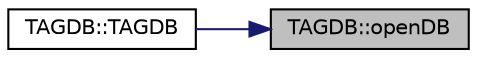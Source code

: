 digraph "TAGDB::openDB"
{
 // INTERACTIVE_SVG=YES
 // LATEX_PDF_SIZE
  edge [fontname="Helvetica",fontsize="10",labelfontname="Helvetica",labelfontsize="10"];
  node [fontname="Helvetica",fontsize="10",shape=record];
  rankdir="RL";
  Node84 [label="TAGDB::openDB",height=0.2,width=0.4,color="black", fillcolor="grey75", style="filled", fontcolor="black",tooltip=" "];
  Node84 -> Node85 [dir="back",color="midnightblue",fontsize="10",style="solid",fontname="Helvetica"];
  Node85 [label="TAGDB::TAGDB",height=0.2,width=0.4,color="black", fillcolor="white", style="filled",URL="$class_t_a_g_d_b.html#ad3968e67e800345e296002d325ae64b9",tooltip=" "];
}
